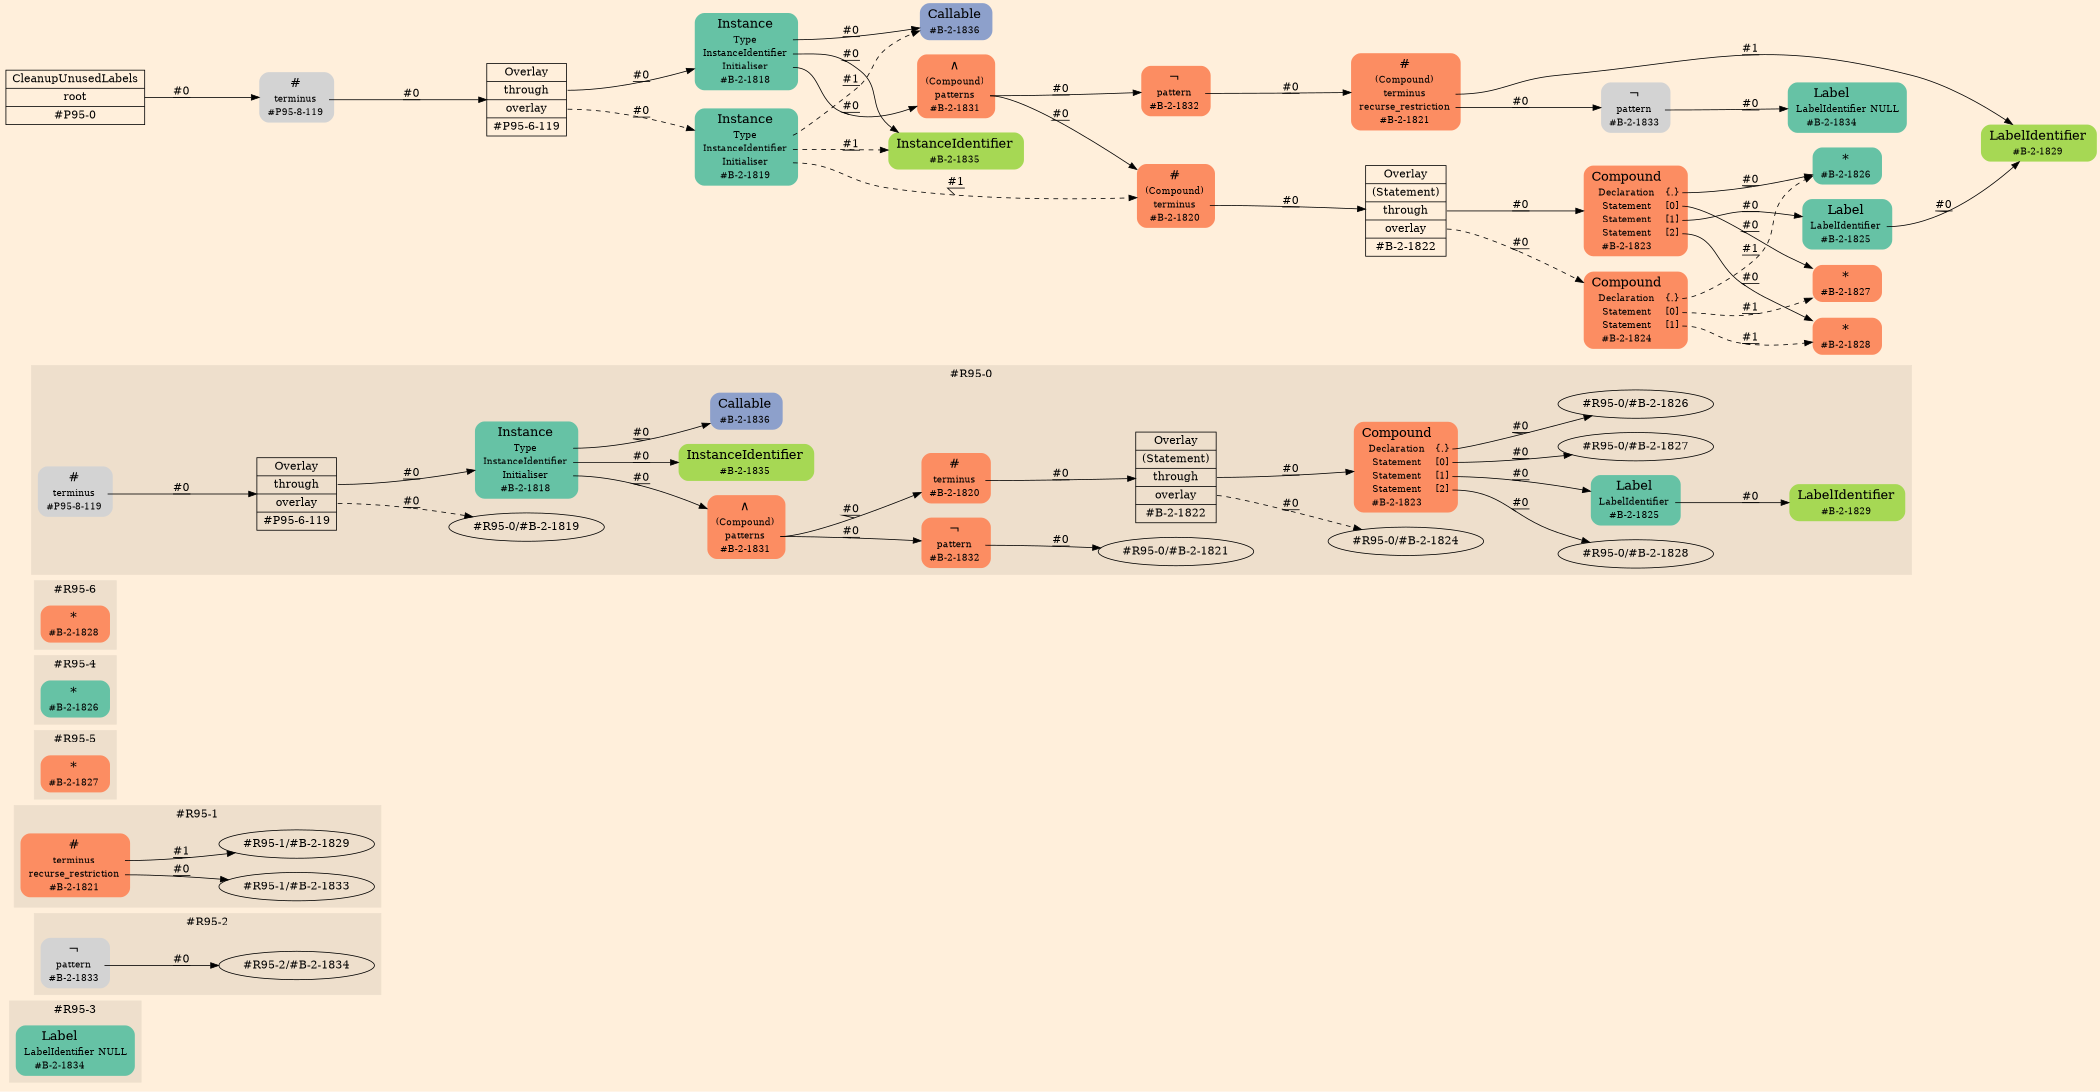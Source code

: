 digraph Inferno {
graph [
rankdir = "LR"
ranksep = 1.0
size = "14,20"
bgcolor = antiquewhite1
color = black
fontcolor = black
];
node [
];
subgraph "cluster#R95-3" {
label = "#R95-3"
style = "filled"
color = antiquewhite2
"#R95-3/#B-2-1834" [
shape = "plaintext"
fillcolor = "/set28/1"
label = <<TABLE BORDER="0" CELLBORDER="0" CELLSPACING="0">
 <TR>
  <TD><FONT POINT-SIZE="16.0">Label</FONT></TD>
  <TD></TD>
 </TR>
 <TR>
  <TD>LabelIdentifier</TD>
  <TD PORT="port0">NULL</TD>
 </TR>
 <TR>
  <TD>#B-2-1834</TD>
  <TD PORT="port1"></TD>
 </TR>
</TABLE>>
style = "rounded,filled"
fontsize = "12"
];
}
subgraph "cluster#R95-2" {
label = "#R95-2"
style = "filled"
color = antiquewhite2
"#R95-2/#B-2-1833" [
shape = "plaintext"
label = <<TABLE BORDER="0" CELLBORDER="0" CELLSPACING="0">
 <TR>
  <TD><FONT POINT-SIZE="16.0">¬</FONT></TD>
  <TD></TD>
 </TR>
 <TR>
  <TD>pattern</TD>
  <TD PORT="port0"></TD>
 </TR>
 <TR>
  <TD>#B-2-1833</TD>
  <TD PORT="port1"></TD>
 </TR>
</TABLE>>
style = "rounded,filled"
fontsize = "12"
];
"#R95-2/#B-2-1833":port0 -> "#R95-2/#B-2-1834" [style="solid"
label = "#0"
decorate = true
color = black
fontcolor = black
];
}
subgraph "cluster#R95-1" {
label = "#R95-1"
style = "filled"
color = antiquewhite2
"#R95-1/#B-2-1821" [
shape = "plaintext"
fillcolor = "/set28/2"
label = <<TABLE BORDER="0" CELLBORDER="0" CELLSPACING="0">
 <TR>
  <TD><FONT POINT-SIZE="16.0">#</FONT></TD>
  <TD></TD>
 </TR>
 <TR>
  <TD>terminus</TD>
  <TD PORT="port0"></TD>
 </TR>
 <TR>
  <TD>recurse_restriction</TD>
  <TD PORT="port1"></TD>
 </TR>
 <TR>
  <TD>#B-2-1821</TD>
  <TD PORT="port2"></TD>
 </TR>
</TABLE>>
style = "rounded,filled"
fontsize = "12"
];
"#R95-1/#B-2-1821":port0 -> "#R95-1/#B-2-1829" [style="solid"
label = "#1"
decorate = true
color = black
fontcolor = black
];
"#R95-1/#B-2-1821":port1 -> "#R95-1/#B-2-1833" [style="solid"
label = "#0"
decorate = true
color = black
fontcolor = black
];
}
subgraph "cluster#R95-5" {
label = "#R95-5"
style = "filled"
color = antiquewhite2
"#R95-5/#B-2-1827" [
shape = "plaintext"
fillcolor = "/set28/2"
label = <<TABLE BORDER="0" CELLBORDER="0" CELLSPACING="0">
 <TR>
  <TD><FONT POINT-SIZE="16.0">*</FONT></TD>
  <TD></TD>
 </TR>
 <TR>
  <TD>#B-2-1827</TD>
  <TD PORT="port0"></TD>
 </TR>
</TABLE>>
style = "rounded,filled"
fontsize = "12"
];
}
subgraph "cluster#R95-4" {
label = "#R95-4"
style = "filled"
color = antiquewhite2
"#R95-4/#B-2-1826" [
shape = "plaintext"
fillcolor = "/set28/1"
label = <<TABLE BORDER="0" CELLBORDER="0" CELLSPACING="0">
 <TR>
  <TD><FONT POINT-SIZE="16.0">*</FONT></TD>
  <TD></TD>
 </TR>
 <TR>
  <TD>#B-2-1826</TD>
  <TD PORT="port0"></TD>
 </TR>
</TABLE>>
style = "rounded,filled"
fontsize = "12"
];
}
subgraph "cluster#R95-6" {
label = "#R95-6"
style = "filled"
color = antiquewhite2
"#R95-6/#B-2-1828" [
shape = "plaintext"
fillcolor = "/set28/2"
label = <<TABLE BORDER="0" CELLBORDER="0" CELLSPACING="0">
 <TR>
  <TD><FONT POINT-SIZE="16.0">*</FONT></TD>
  <TD></TD>
 </TR>
 <TR>
  <TD>#B-2-1828</TD>
  <TD PORT="port0"></TD>
 </TR>
</TABLE>>
style = "rounded,filled"
fontsize = "12"
];
}
subgraph "cluster#R95-0" {
label = "#R95-0"
style = "filled"
color = antiquewhite2
"#R95-0/#B-2-1829" [
shape = "plaintext"
fillcolor = "/set28/5"
label = <<TABLE BORDER="0" CELLBORDER="0" CELLSPACING="0">
 <TR>
  <TD><FONT POINT-SIZE="16.0">LabelIdentifier</FONT></TD>
  <TD></TD>
 </TR>
 <TR>
  <TD>#B-2-1829</TD>
  <TD PORT="port0"></TD>
 </TR>
</TABLE>>
style = "rounded,filled"
fontsize = "12"
];
"#R95-0/#B-2-1825" [
shape = "plaintext"
fillcolor = "/set28/1"
label = <<TABLE BORDER="0" CELLBORDER="0" CELLSPACING="0">
 <TR>
  <TD><FONT POINT-SIZE="16.0">Label</FONT></TD>
  <TD></TD>
 </TR>
 <TR>
  <TD>LabelIdentifier</TD>
  <TD PORT="port0"></TD>
 </TR>
 <TR>
  <TD>#B-2-1825</TD>
  <TD PORT="port1"></TD>
 </TR>
</TABLE>>
style = "rounded,filled"
fontsize = "12"
];
"#R95-0/#B-2-1823" [
shape = "plaintext"
fillcolor = "/set28/2"
label = <<TABLE BORDER="0" CELLBORDER="0" CELLSPACING="0">
 <TR>
  <TD><FONT POINT-SIZE="16.0">Compound</FONT></TD>
  <TD></TD>
 </TR>
 <TR>
  <TD>Declaration</TD>
  <TD PORT="port0">{.}</TD>
 </TR>
 <TR>
  <TD>Statement</TD>
  <TD PORT="port1">[0]</TD>
 </TR>
 <TR>
  <TD>Statement</TD>
  <TD PORT="port2">[1]</TD>
 </TR>
 <TR>
  <TD>Statement</TD>
  <TD PORT="port3">[2]</TD>
 </TR>
 <TR>
  <TD>#B-2-1823</TD>
  <TD PORT="port4"></TD>
 </TR>
</TABLE>>
style = "rounded,filled"
fontsize = "12"
];
"#R95-0/#B-2-1822" [
shape = "record"
fillcolor = antiquewhite2
label = "<fixed> Overlay | <port0> (Statement) | <port1> through | <port2> overlay | <port3> #B-2-1822"
style = "filled"
fontsize = "14"
color = black
fontcolor = black
];
"#R95-0/#B-2-1832" [
shape = "plaintext"
fillcolor = "/set28/2"
label = <<TABLE BORDER="0" CELLBORDER="0" CELLSPACING="0">
 <TR>
  <TD><FONT POINT-SIZE="16.0">¬</FONT></TD>
  <TD></TD>
 </TR>
 <TR>
  <TD>pattern</TD>
  <TD PORT="port0"></TD>
 </TR>
 <TR>
  <TD>#B-2-1832</TD>
  <TD PORT="port1"></TD>
 </TR>
</TABLE>>
style = "rounded,filled"
fontsize = "12"
];
"#R95-0/#B-2-1820" [
shape = "plaintext"
fillcolor = "/set28/2"
label = <<TABLE BORDER="0" CELLBORDER="0" CELLSPACING="0">
 <TR>
  <TD><FONT POINT-SIZE="16.0">#</FONT></TD>
  <TD></TD>
 </TR>
 <TR>
  <TD>terminus</TD>
  <TD PORT="port0"></TD>
 </TR>
 <TR>
  <TD>#B-2-1820</TD>
  <TD PORT="port1"></TD>
 </TR>
</TABLE>>
style = "rounded,filled"
fontsize = "12"
];
"#R95-0/#P95-8-119" [
shape = "plaintext"
label = <<TABLE BORDER="0" CELLBORDER="0" CELLSPACING="0">
 <TR>
  <TD><FONT POINT-SIZE="16.0">#</FONT></TD>
  <TD></TD>
 </TR>
 <TR>
  <TD>terminus</TD>
  <TD PORT="port0"></TD>
 </TR>
 <TR>
  <TD>#P95-8-119</TD>
  <TD PORT="port1"></TD>
 </TR>
</TABLE>>
style = "rounded,filled"
fontsize = "12"
];
"#R95-0/#P95-6-119" [
shape = "record"
fillcolor = antiquewhite2
label = "<fixed> Overlay | <port0> through | <port1> overlay | <port2> #P95-6-119"
style = "filled"
fontsize = "14"
color = black
fontcolor = black
];
"#R95-0/#B-2-1818" [
shape = "plaintext"
fillcolor = "/set28/1"
label = <<TABLE BORDER="0" CELLBORDER="0" CELLSPACING="0">
 <TR>
  <TD><FONT POINT-SIZE="16.0">Instance</FONT></TD>
  <TD></TD>
 </TR>
 <TR>
  <TD>Type</TD>
  <TD PORT="port0"></TD>
 </TR>
 <TR>
  <TD>InstanceIdentifier</TD>
  <TD PORT="port1"></TD>
 </TR>
 <TR>
  <TD>Initialiser</TD>
  <TD PORT="port2"></TD>
 </TR>
 <TR>
  <TD>#B-2-1818</TD>
  <TD PORT="port3"></TD>
 </TR>
</TABLE>>
style = "rounded,filled"
fontsize = "12"
];
"#R95-0/#B-2-1831" [
shape = "plaintext"
fillcolor = "/set28/2"
label = <<TABLE BORDER="0" CELLBORDER="0" CELLSPACING="0">
 <TR>
  <TD><FONT POINT-SIZE="16.0">∧</FONT></TD>
  <TD></TD>
 </TR>
 <TR>
  <TD>(Compound)</TD>
  <TD PORT="port0"></TD>
 </TR>
 <TR>
  <TD>patterns</TD>
  <TD PORT="port1"></TD>
 </TR>
 <TR>
  <TD>#B-2-1831</TD>
  <TD PORT="port2"></TD>
 </TR>
</TABLE>>
style = "rounded,filled"
fontsize = "12"
];
"#R95-0/#B-2-1836" [
shape = "plaintext"
fillcolor = "/set28/3"
label = <<TABLE BORDER="0" CELLBORDER="0" CELLSPACING="0">
 <TR>
  <TD><FONT POINT-SIZE="16.0">Callable</FONT></TD>
  <TD></TD>
 </TR>
 <TR>
  <TD>#B-2-1836</TD>
  <TD PORT="port0"></TD>
 </TR>
</TABLE>>
style = "rounded,filled"
fontsize = "12"
];
"#R95-0/#B-2-1835" [
shape = "plaintext"
fillcolor = "/set28/5"
label = <<TABLE BORDER="0" CELLBORDER="0" CELLSPACING="0">
 <TR>
  <TD><FONT POINT-SIZE="16.0">InstanceIdentifier</FONT></TD>
  <TD></TD>
 </TR>
 <TR>
  <TD>#B-2-1835</TD>
  <TD PORT="port0"></TD>
 </TR>
</TABLE>>
style = "rounded,filled"
fontsize = "12"
];
"#R95-0/#B-2-1825":port0 -> "#R95-0/#B-2-1829" [style="solid"
label = "#0"
decorate = true
color = black
fontcolor = black
];
"#R95-0/#B-2-1823":port0 -> "#R95-0/#B-2-1826" [style="solid"
label = "#0"
decorate = true
color = black
fontcolor = black
];
"#R95-0/#B-2-1823":port1 -> "#R95-0/#B-2-1827" [style="solid"
label = "#0"
decorate = true
color = black
fontcolor = black
];
"#R95-0/#B-2-1823":port2 -> "#R95-0/#B-2-1825" [style="solid"
label = "#0"
decorate = true
color = black
fontcolor = black
];
"#R95-0/#B-2-1823":port3 -> "#R95-0/#B-2-1828" [style="solid"
label = "#0"
decorate = true
color = black
fontcolor = black
];
"#R95-0/#B-2-1822":port1 -> "#R95-0/#B-2-1823" [style="solid"
label = "#0"
decorate = true
color = black
fontcolor = black
];
"#R95-0/#B-2-1822":port2 -> "#R95-0/#B-2-1824" [style="dashed"
label = "#0"
decorate = true
color = black
fontcolor = black
];
"#R95-0/#B-2-1832":port0 -> "#R95-0/#B-2-1821" [style="solid"
label = "#0"
decorate = true
color = black
fontcolor = black
];
"#R95-0/#B-2-1820":port0 -> "#R95-0/#B-2-1822" [style="solid"
label = "#0"
decorate = true
color = black
fontcolor = black
];
"#R95-0/#P95-8-119":port0 -> "#R95-0/#P95-6-119" [style="solid"
label = "#0"
decorate = true
color = black
fontcolor = black
];
"#R95-0/#P95-6-119":port0 -> "#R95-0/#B-2-1818" [style="solid"
label = "#0"
decorate = true
color = black
fontcolor = black
];
"#R95-0/#P95-6-119":port1 -> "#R95-0/#B-2-1819" [style="dashed"
label = "#0"
decorate = true
color = black
fontcolor = black
];
"#R95-0/#B-2-1818":port0 -> "#R95-0/#B-2-1836" [style="solid"
label = "#0"
decorate = true
color = black
fontcolor = black
];
"#R95-0/#B-2-1818":port1 -> "#R95-0/#B-2-1835" [style="solid"
label = "#0"
decorate = true
color = black
fontcolor = black
];
"#R95-0/#B-2-1818":port2 -> "#R95-0/#B-2-1831" [style="solid"
label = "#0"
decorate = true
color = black
fontcolor = black
];
"#R95-0/#B-2-1831":port1 -> "#R95-0/#B-2-1820" [style="solid"
label = "#0"
decorate = true
color = black
fontcolor = black
];
"#R95-0/#B-2-1831":port1 -> "#R95-0/#B-2-1832" [style="solid"
label = "#0"
decorate = true
color = black
fontcolor = black
];
}
"CR#P95-0" [
shape = "record"
fillcolor = antiquewhite1
label = "<fixed> CleanupUnusedLabels | <port0> root | <port1> #P95-0"
style = "filled"
fontsize = "14"
color = black
fontcolor = black
];
"#P95-8-119" [
shape = "plaintext"
label = <<TABLE BORDER="0" CELLBORDER="0" CELLSPACING="0">
 <TR>
  <TD><FONT POINT-SIZE="16.0">#</FONT></TD>
  <TD></TD>
 </TR>
 <TR>
  <TD>terminus</TD>
  <TD PORT="port0"></TD>
 </TR>
 <TR>
  <TD>#P95-8-119</TD>
  <TD PORT="port1"></TD>
 </TR>
</TABLE>>
style = "rounded,filled"
fontsize = "12"
];
"#P95-6-119" [
shape = "record"
fillcolor = antiquewhite1
label = "<fixed> Overlay | <port0> through | <port1> overlay | <port2> #P95-6-119"
style = "filled"
fontsize = "14"
color = black
fontcolor = black
];
"#B-2-1818" [
shape = "plaintext"
fillcolor = "/set28/1"
label = <<TABLE BORDER="0" CELLBORDER="0" CELLSPACING="0">
 <TR>
  <TD><FONT POINT-SIZE="16.0">Instance</FONT></TD>
  <TD></TD>
 </TR>
 <TR>
  <TD>Type</TD>
  <TD PORT="port0"></TD>
 </TR>
 <TR>
  <TD>InstanceIdentifier</TD>
  <TD PORT="port1"></TD>
 </TR>
 <TR>
  <TD>Initialiser</TD>
  <TD PORT="port2"></TD>
 </TR>
 <TR>
  <TD>#B-2-1818</TD>
  <TD PORT="port3"></TD>
 </TR>
</TABLE>>
style = "rounded,filled"
fontsize = "12"
];
"#B-2-1836" [
shape = "plaintext"
fillcolor = "/set28/3"
label = <<TABLE BORDER="0" CELLBORDER="0" CELLSPACING="0">
 <TR>
  <TD><FONT POINT-SIZE="16.0">Callable</FONT></TD>
  <TD></TD>
 </TR>
 <TR>
  <TD>#B-2-1836</TD>
  <TD PORT="port0"></TD>
 </TR>
</TABLE>>
style = "rounded,filled"
fontsize = "12"
];
"#B-2-1835" [
shape = "plaintext"
fillcolor = "/set28/5"
label = <<TABLE BORDER="0" CELLBORDER="0" CELLSPACING="0">
 <TR>
  <TD><FONT POINT-SIZE="16.0">InstanceIdentifier</FONT></TD>
  <TD></TD>
 </TR>
 <TR>
  <TD>#B-2-1835</TD>
  <TD PORT="port0"></TD>
 </TR>
</TABLE>>
style = "rounded,filled"
fontsize = "12"
];
"#B-2-1831" [
shape = "plaintext"
fillcolor = "/set28/2"
label = <<TABLE BORDER="0" CELLBORDER="0" CELLSPACING="0">
 <TR>
  <TD><FONT POINT-SIZE="16.0">∧</FONT></TD>
  <TD></TD>
 </TR>
 <TR>
  <TD>(Compound)</TD>
  <TD PORT="port0"></TD>
 </TR>
 <TR>
  <TD>patterns</TD>
  <TD PORT="port1"></TD>
 </TR>
 <TR>
  <TD>#B-2-1831</TD>
  <TD PORT="port2"></TD>
 </TR>
</TABLE>>
style = "rounded,filled"
fontsize = "12"
];
"#B-2-1820" [
shape = "plaintext"
fillcolor = "/set28/2"
label = <<TABLE BORDER="0" CELLBORDER="0" CELLSPACING="0">
 <TR>
  <TD><FONT POINT-SIZE="16.0">#</FONT></TD>
  <TD></TD>
 </TR>
 <TR>
  <TD>(Compound)</TD>
  <TD PORT="port0"></TD>
 </TR>
 <TR>
  <TD>terminus</TD>
  <TD PORT="port1"></TD>
 </TR>
 <TR>
  <TD>#B-2-1820</TD>
  <TD PORT="port2"></TD>
 </TR>
</TABLE>>
style = "rounded,filled"
fontsize = "12"
];
"#B-2-1822" [
shape = "record"
fillcolor = antiquewhite1
label = "<fixed> Overlay | <port0> (Statement) | <port1> through | <port2> overlay | <port3> #B-2-1822"
style = "filled"
fontsize = "14"
color = black
fontcolor = black
];
"#B-2-1823" [
shape = "plaintext"
fillcolor = "/set28/2"
label = <<TABLE BORDER="0" CELLBORDER="0" CELLSPACING="0">
 <TR>
  <TD><FONT POINT-SIZE="16.0">Compound</FONT></TD>
  <TD></TD>
 </TR>
 <TR>
  <TD>Declaration</TD>
  <TD PORT="port0">{.}</TD>
 </TR>
 <TR>
  <TD>Statement</TD>
  <TD PORT="port1">[0]</TD>
 </TR>
 <TR>
  <TD>Statement</TD>
  <TD PORT="port2">[1]</TD>
 </TR>
 <TR>
  <TD>Statement</TD>
  <TD PORT="port3">[2]</TD>
 </TR>
 <TR>
  <TD>#B-2-1823</TD>
  <TD PORT="port4"></TD>
 </TR>
</TABLE>>
style = "rounded,filled"
fontsize = "12"
];
"#B-2-1826" [
shape = "plaintext"
fillcolor = "/set28/1"
label = <<TABLE BORDER="0" CELLBORDER="0" CELLSPACING="0">
 <TR>
  <TD><FONT POINT-SIZE="16.0">*</FONT></TD>
  <TD></TD>
 </TR>
 <TR>
  <TD>#B-2-1826</TD>
  <TD PORT="port0"></TD>
 </TR>
</TABLE>>
style = "rounded,filled"
fontsize = "12"
];
"#B-2-1827" [
shape = "plaintext"
fillcolor = "/set28/2"
label = <<TABLE BORDER="0" CELLBORDER="0" CELLSPACING="0">
 <TR>
  <TD><FONT POINT-SIZE="16.0">*</FONT></TD>
  <TD></TD>
 </TR>
 <TR>
  <TD>#B-2-1827</TD>
  <TD PORT="port0"></TD>
 </TR>
</TABLE>>
style = "rounded,filled"
fontsize = "12"
];
"#B-2-1825" [
shape = "plaintext"
fillcolor = "/set28/1"
label = <<TABLE BORDER="0" CELLBORDER="0" CELLSPACING="0">
 <TR>
  <TD><FONT POINT-SIZE="16.0">Label</FONT></TD>
  <TD></TD>
 </TR>
 <TR>
  <TD>LabelIdentifier</TD>
  <TD PORT="port0"></TD>
 </TR>
 <TR>
  <TD>#B-2-1825</TD>
  <TD PORT="port1"></TD>
 </TR>
</TABLE>>
style = "rounded,filled"
fontsize = "12"
];
"#B-2-1829" [
shape = "plaintext"
fillcolor = "/set28/5"
label = <<TABLE BORDER="0" CELLBORDER="0" CELLSPACING="0">
 <TR>
  <TD><FONT POINT-SIZE="16.0">LabelIdentifier</FONT></TD>
  <TD></TD>
 </TR>
 <TR>
  <TD>#B-2-1829</TD>
  <TD PORT="port0"></TD>
 </TR>
</TABLE>>
style = "rounded,filled"
fontsize = "12"
];
"#B-2-1828" [
shape = "plaintext"
fillcolor = "/set28/2"
label = <<TABLE BORDER="0" CELLBORDER="0" CELLSPACING="0">
 <TR>
  <TD><FONT POINT-SIZE="16.0">*</FONT></TD>
  <TD></TD>
 </TR>
 <TR>
  <TD>#B-2-1828</TD>
  <TD PORT="port0"></TD>
 </TR>
</TABLE>>
style = "rounded,filled"
fontsize = "12"
];
"#B-2-1824" [
shape = "plaintext"
fillcolor = "/set28/2"
label = <<TABLE BORDER="0" CELLBORDER="0" CELLSPACING="0">
 <TR>
  <TD><FONT POINT-SIZE="16.0">Compound</FONT></TD>
  <TD></TD>
 </TR>
 <TR>
  <TD>Declaration</TD>
  <TD PORT="port0">{.}</TD>
 </TR>
 <TR>
  <TD>Statement</TD>
  <TD PORT="port1">[0]</TD>
 </TR>
 <TR>
  <TD>Statement</TD>
  <TD PORT="port2">[1]</TD>
 </TR>
 <TR>
  <TD>#B-2-1824</TD>
  <TD PORT="port3"></TD>
 </TR>
</TABLE>>
style = "rounded,filled"
fontsize = "12"
];
"#B-2-1832" [
shape = "plaintext"
fillcolor = "/set28/2"
label = <<TABLE BORDER="0" CELLBORDER="0" CELLSPACING="0">
 <TR>
  <TD><FONT POINT-SIZE="16.0">¬</FONT></TD>
  <TD></TD>
 </TR>
 <TR>
  <TD>pattern</TD>
  <TD PORT="port0"></TD>
 </TR>
 <TR>
  <TD>#B-2-1832</TD>
  <TD PORT="port1"></TD>
 </TR>
</TABLE>>
style = "rounded,filled"
fontsize = "12"
];
"#B-2-1821" [
shape = "plaintext"
fillcolor = "/set28/2"
label = <<TABLE BORDER="0" CELLBORDER="0" CELLSPACING="0">
 <TR>
  <TD><FONT POINT-SIZE="16.0">#</FONT></TD>
  <TD></TD>
 </TR>
 <TR>
  <TD>(Compound)</TD>
  <TD PORT="port0"></TD>
 </TR>
 <TR>
  <TD>terminus</TD>
  <TD PORT="port1"></TD>
 </TR>
 <TR>
  <TD>recurse_restriction</TD>
  <TD PORT="port2"></TD>
 </TR>
 <TR>
  <TD>#B-2-1821</TD>
  <TD PORT="port3"></TD>
 </TR>
</TABLE>>
style = "rounded,filled"
fontsize = "12"
];
"#B-2-1833" [
shape = "plaintext"
label = <<TABLE BORDER="0" CELLBORDER="0" CELLSPACING="0">
 <TR>
  <TD><FONT POINT-SIZE="16.0">¬</FONT></TD>
  <TD></TD>
 </TR>
 <TR>
  <TD>pattern</TD>
  <TD PORT="port0"></TD>
 </TR>
 <TR>
  <TD>#B-2-1833</TD>
  <TD PORT="port1"></TD>
 </TR>
</TABLE>>
style = "rounded,filled"
fontsize = "12"
];
"#B-2-1834" [
shape = "plaintext"
fillcolor = "/set28/1"
label = <<TABLE BORDER="0" CELLBORDER="0" CELLSPACING="0">
 <TR>
  <TD><FONT POINT-SIZE="16.0">Label</FONT></TD>
  <TD></TD>
 </TR>
 <TR>
  <TD>LabelIdentifier</TD>
  <TD PORT="port0">NULL</TD>
 </TR>
 <TR>
  <TD>#B-2-1834</TD>
  <TD PORT="port1"></TD>
 </TR>
</TABLE>>
style = "rounded,filled"
fontsize = "12"
];
"#B-2-1819" [
shape = "plaintext"
fillcolor = "/set28/1"
label = <<TABLE BORDER="0" CELLBORDER="0" CELLSPACING="0">
 <TR>
  <TD><FONT POINT-SIZE="16.0">Instance</FONT></TD>
  <TD></TD>
 </TR>
 <TR>
  <TD>Type</TD>
  <TD PORT="port0"></TD>
 </TR>
 <TR>
  <TD>InstanceIdentifier</TD>
  <TD PORT="port1"></TD>
 </TR>
 <TR>
  <TD>Initialiser</TD>
  <TD PORT="port2"></TD>
 </TR>
 <TR>
  <TD>#B-2-1819</TD>
  <TD PORT="port3"></TD>
 </TR>
</TABLE>>
style = "rounded,filled"
fontsize = "12"
];
"CR#P95-0":port0 -> "#P95-8-119" [style="solid"
label = "#0"
decorate = true
color = black
fontcolor = black
];
"#P95-8-119":port0 -> "#P95-6-119" [style="solid"
label = "#0"
decorate = true
color = black
fontcolor = black
];
"#P95-6-119":port0 -> "#B-2-1818" [style="solid"
label = "#0"
decorate = true
color = black
fontcolor = black
];
"#P95-6-119":port1 -> "#B-2-1819" [style="dashed"
label = "#0"
decorate = true
color = black
fontcolor = black
];
"#B-2-1818":port0 -> "#B-2-1836" [style="solid"
label = "#0"
decorate = true
color = black
fontcolor = black
];
"#B-2-1818":port1 -> "#B-2-1835" [style="solid"
label = "#0"
decorate = true
color = black
fontcolor = black
];
"#B-2-1818":port2 -> "#B-2-1831" [style="solid"
label = "#0"
decorate = true
color = black
fontcolor = black
];
"#B-2-1831":port1 -> "#B-2-1820" [style="solid"
label = "#0"
decorate = true
color = black
fontcolor = black
];
"#B-2-1831":port1 -> "#B-2-1832" [style="solid"
label = "#0"
decorate = true
color = black
fontcolor = black
];
"#B-2-1820":port1 -> "#B-2-1822" [style="solid"
label = "#0"
decorate = true
color = black
fontcolor = black
];
"#B-2-1822":port1 -> "#B-2-1823" [style="solid"
label = "#0"
decorate = true
color = black
fontcolor = black
];
"#B-2-1822":port2 -> "#B-2-1824" [style="dashed"
label = "#0"
decorate = true
color = black
fontcolor = black
];
"#B-2-1823":port0 -> "#B-2-1826" [style="solid"
label = "#0"
decorate = true
color = black
fontcolor = black
];
"#B-2-1823":port1 -> "#B-2-1827" [style="solid"
label = "#0"
decorate = true
color = black
fontcolor = black
];
"#B-2-1823":port2 -> "#B-2-1825" [style="solid"
label = "#0"
decorate = true
color = black
fontcolor = black
];
"#B-2-1823":port3 -> "#B-2-1828" [style="solid"
label = "#0"
decorate = true
color = black
fontcolor = black
];
"#B-2-1825":port0 -> "#B-2-1829" [style="solid"
label = "#0"
decorate = true
color = black
fontcolor = black
];
"#B-2-1824":port0 -> "#B-2-1826" [style="dashed"
label = "#1"
decorate = true
color = black
fontcolor = black
];
"#B-2-1824":port1 -> "#B-2-1827" [style="dashed"
label = "#1"
decorate = true
color = black
fontcolor = black
];
"#B-2-1824":port2 -> "#B-2-1828" [style="dashed"
label = "#1"
decorate = true
color = black
fontcolor = black
];
"#B-2-1832":port0 -> "#B-2-1821" [style="solid"
label = "#0"
decorate = true
color = black
fontcolor = black
];
"#B-2-1821":port1 -> "#B-2-1829" [style="solid"
label = "#1"
decorate = true
color = black
fontcolor = black
];
"#B-2-1821":port2 -> "#B-2-1833" [style="solid"
label = "#0"
decorate = true
color = black
fontcolor = black
];
"#B-2-1833":port0 -> "#B-2-1834" [style="solid"
label = "#0"
decorate = true
color = black
fontcolor = black
];
"#B-2-1819":port0 -> "#B-2-1836" [style="dashed"
label = "#1"
decorate = true
color = black
fontcolor = black
];
"#B-2-1819":port1 -> "#B-2-1835" [style="dashed"
label = "#1"
decorate = true
color = black
fontcolor = black
];
"#B-2-1819":port2 -> "#B-2-1820" [style="dashed"
label = "#1"
decorate = true
color = black
fontcolor = black
];
}
